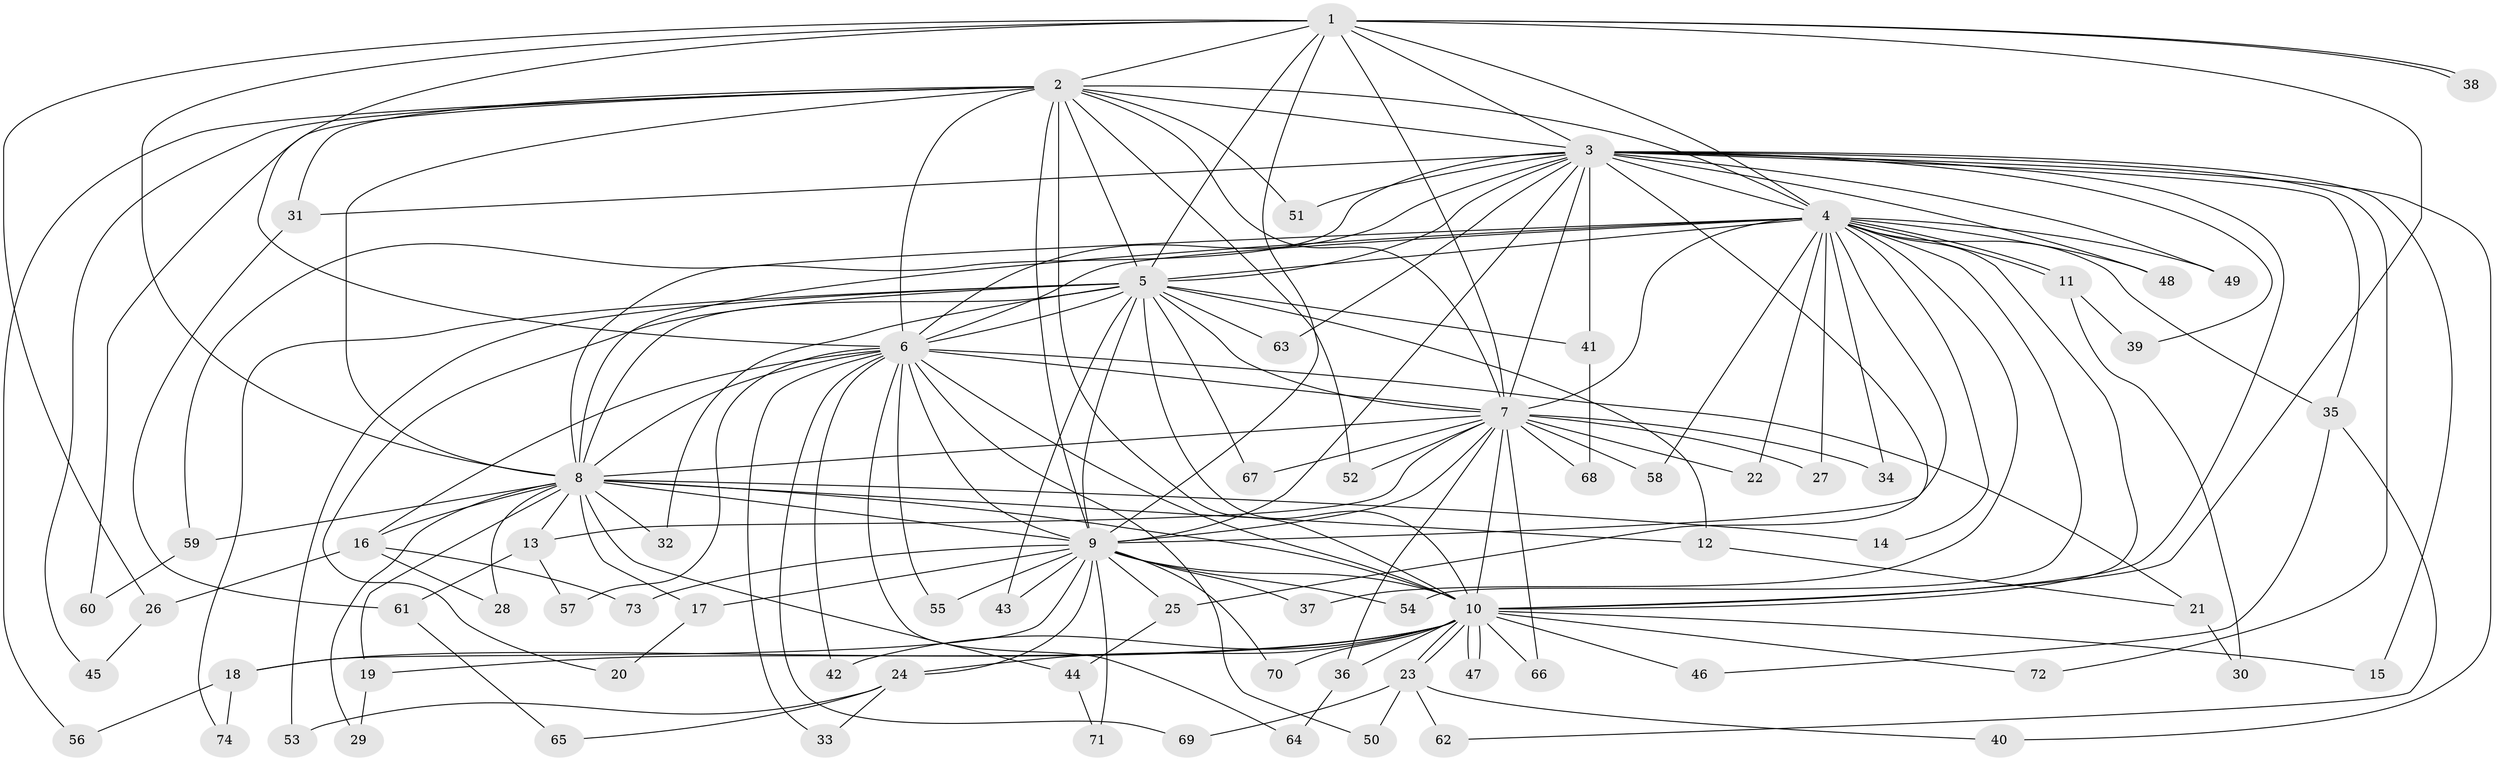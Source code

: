 // Generated by graph-tools (version 1.1) at 2025/45/03/09/25 04:45:07]
// undirected, 74 vertices, 173 edges
graph export_dot {
graph [start="1"]
  node [color=gray90,style=filled];
  1;
  2;
  3;
  4;
  5;
  6;
  7;
  8;
  9;
  10;
  11;
  12;
  13;
  14;
  15;
  16;
  17;
  18;
  19;
  20;
  21;
  22;
  23;
  24;
  25;
  26;
  27;
  28;
  29;
  30;
  31;
  32;
  33;
  34;
  35;
  36;
  37;
  38;
  39;
  40;
  41;
  42;
  43;
  44;
  45;
  46;
  47;
  48;
  49;
  50;
  51;
  52;
  53;
  54;
  55;
  56;
  57;
  58;
  59;
  60;
  61;
  62;
  63;
  64;
  65;
  66;
  67;
  68;
  69;
  70;
  71;
  72;
  73;
  74;
  1 -- 2;
  1 -- 3;
  1 -- 4;
  1 -- 5;
  1 -- 6;
  1 -- 7;
  1 -- 8;
  1 -- 9;
  1 -- 10;
  1 -- 26;
  1 -- 38;
  1 -- 38;
  2 -- 3;
  2 -- 4;
  2 -- 5;
  2 -- 6;
  2 -- 7;
  2 -- 8;
  2 -- 9;
  2 -- 10;
  2 -- 31;
  2 -- 45;
  2 -- 51;
  2 -- 52;
  2 -- 56;
  2 -- 60;
  3 -- 4;
  3 -- 5;
  3 -- 6;
  3 -- 7;
  3 -- 8;
  3 -- 9;
  3 -- 10;
  3 -- 15;
  3 -- 25;
  3 -- 31;
  3 -- 35;
  3 -- 39;
  3 -- 40;
  3 -- 41;
  3 -- 48;
  3 -- 49;
  3 -- 51;
  3 -- 63;
  3 -- 72;
  4 -- 5;
  4 -- 6;
  4 -- 7;
  4 -- 8;
  4 -- 9;
  4 -- 10;
  4 -- 11;
  4 -- 11;
  4 -- 14;
  4 -- 22;
  4 -- 27;
  4 -- 34;
  4 -- 35;
  4 -- 37;
  4 -- 48;
  4 -- 49;
  4 -- 54;
  4 -- 58;
  4 -- 59;
  5 -- 6;
  5 -- 7;
  5 -- 8;
  5 -- 9;
  5 -- 10;
  5 -- 12;
  5 -- 20;
  5 -- 32;
  5 -- 41;
  5 -- 43;
  5 -- 53;
  5 -- 63;
  5 -- 67;
  5 -- 74;
  6 -- 7;
  6 -- 8;
  6 -- 9;
  6 -- 10;
  6 -- 16;
  6 -- 21;
  6 -- 33;
  6 -- 42;
  6 -- 50;
  6 -- 55;
  6 -- 57;
  6 -- 64;
  6 -- 69;
  7 -- 8;
  7 -- 9;
  7 -- 10;
  7 -- 13;
  7 -- 22;
  7 -- 27;
  7 -- 34;
  7 -- 36;
  7 -- 52;
  7 -- 58;
  7 -- 66;
  7 -- 67;
  7 -- 68;
  8 -- 9;
  8 -- 10;
  8 -- 12;
  8 -- 13;
  8 -- 14;
  8 -- 16;
  8 -- 17;
  8 -- 19;
  8 -- 28;
  8 -- 29;
  8 -- 32;
  8 -- 44;
  8 -- 59;
  9 -- 10;
  9 -- 17;
  9 -- 18;
  9 -- 24;
  9 -- 25;
  9 -- 37;
  9 -- 43;
  9 -- 54;
  9 -- 55;
  9 -- 70;
  9 -- 71;
  9 -- 73;
  10 -- 15;
  10 -- 18;
  10 -- 19;
  10 -- 23;
  10 -- 23;
  10 -- 24;
  10 -- 36;
  10 -- 42;
  10 -- 46;
  10 -- 47;
  10 -- 47;
  10 -- 66;
  10 -- 70;
  10 -- 72;
  11 -- 30;
  11 -- 39;
  12 -- 21;
  13 -- 57;
  13 -- 61;
  16 -- 26;
  16 -- 28;
  16 -- 73;
  17 -- 20;
  18 -- 56;
  18 -- 74;
  19 -- 29;
  21 -- 30;
  23 -- 40;
  23 -- 50;
  23 -- 62;
  23 -- 69;
  24 -- 33;
  24 -- 53;
  24 -- 65;
  25 -- 44;
  26 -- 45;
  31 -- 61;
  35 -- 46;
  35 -- 62;
  36 -- 64;
  41 -- 68;
  44 -- 71;
  59 -- 60;
  61 -- 65;
}

